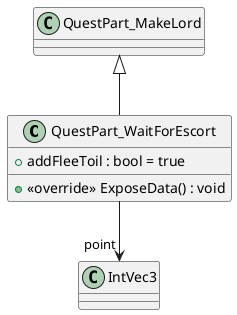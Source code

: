 @startuml
class QuestPart_WaitForEscort {
    + addFleeToil : bool = true
    + <<override>> ExposeData() : void
}
QuestPart_MakeLord <|-- QuestPart_WaitForEscort
QuestPart_WaitForEscort --> "point" IntVec3
@enduml
